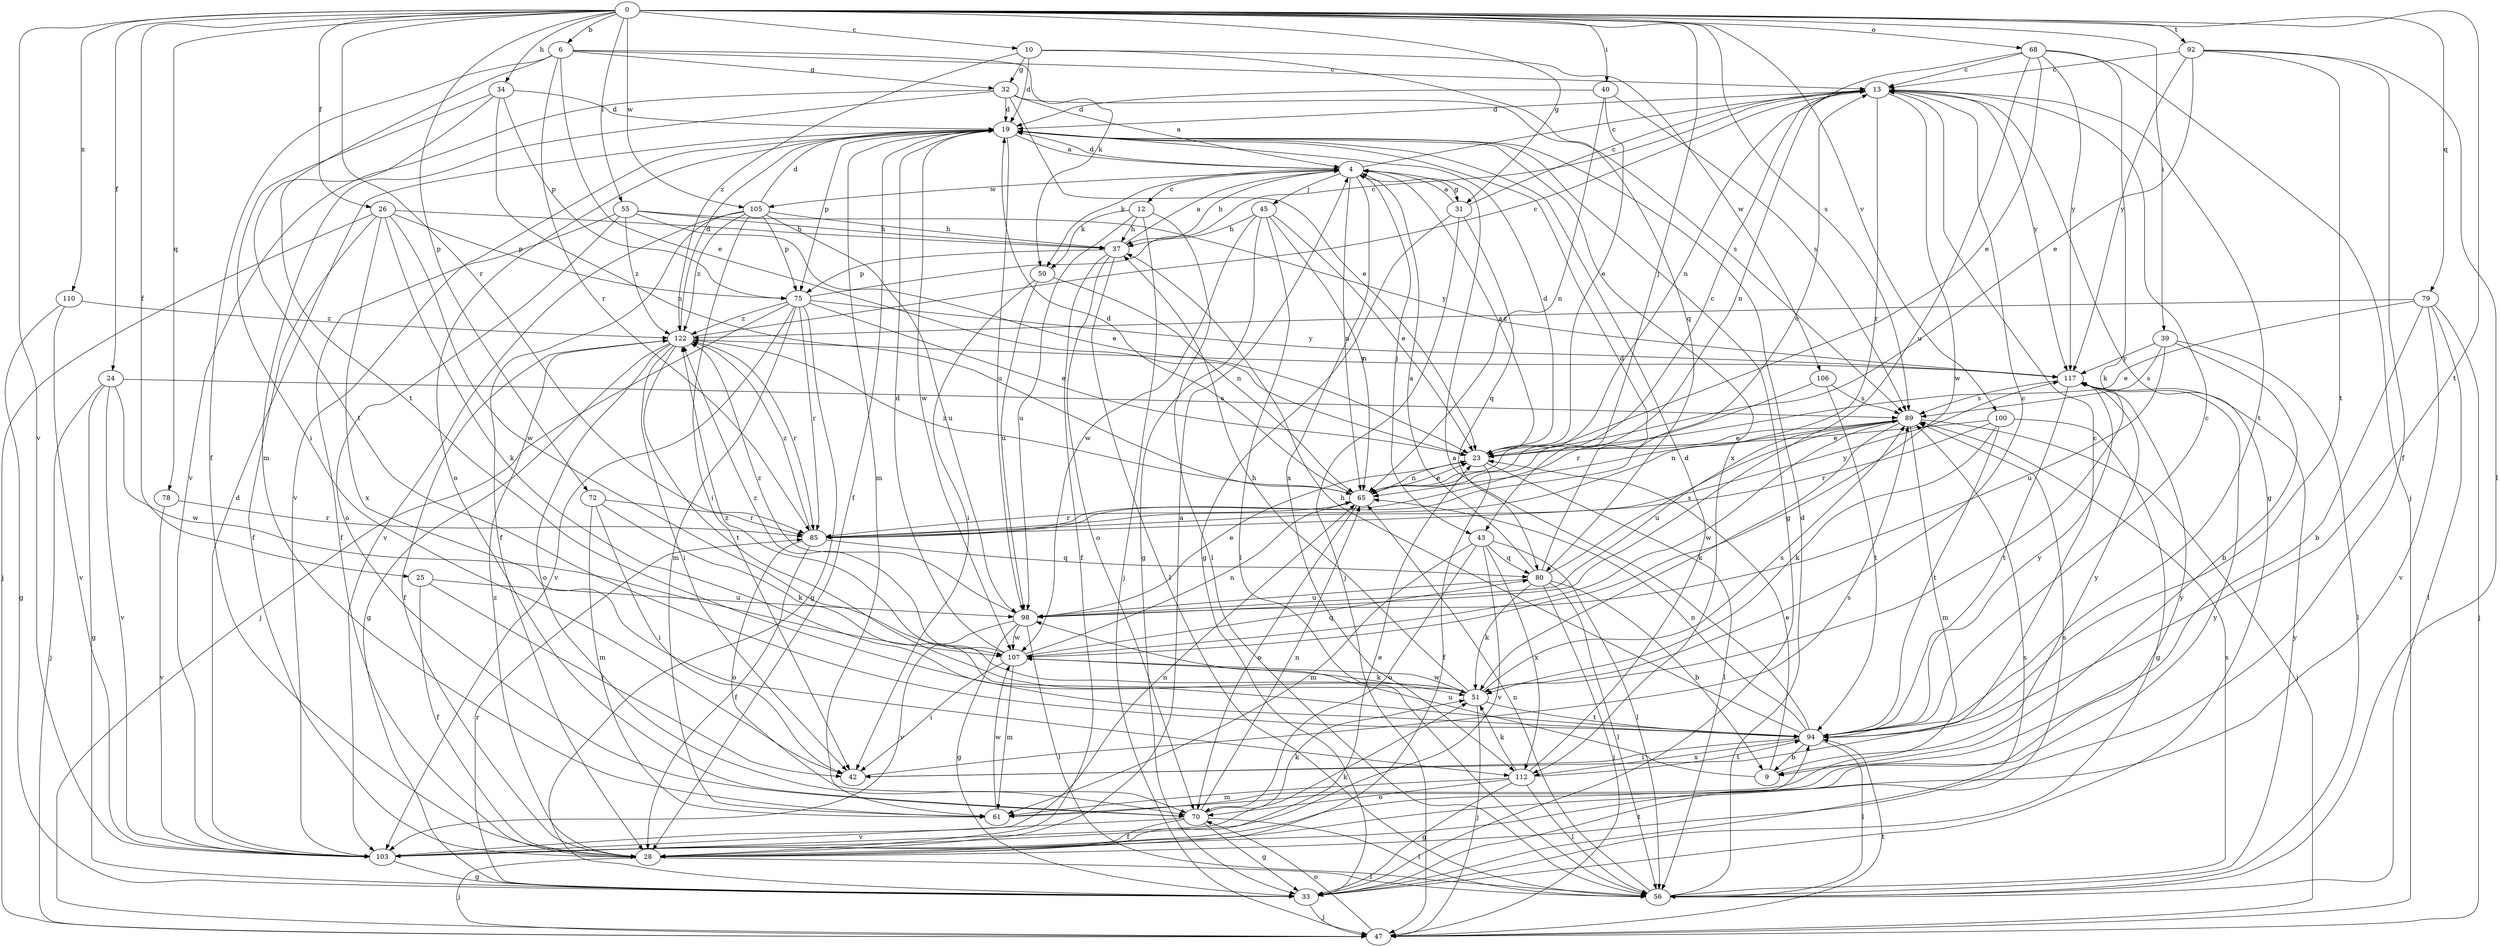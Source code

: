 strict digraph  {
0;
4;
6;
9;
10;
12;
13;
19;
23;
24;
25;
26;
28;
31;
32;
33;
34;
37;
39;
40;
42;
43;
45;
47;
50;
51;
55;
56;
61;
65;
68;
70;
72;
75;
78;
79;
80;
85;
89;
92;
94;
98;
100;
103;
105;
106;
107;
110;
112;
117;
122;
0 -> 6  [label=b];
0 -> 10  [label=c];
0 -> 24  [label=f];
0 -> 25  [label=f];
0 -> 26  [label=f];
0 -> 31  [label=g];
0 -> 34  [label=h];
0 -> 39  [label=i];
0 -> 40  [label=i];
0 -> 43  [label=j];
0 -> 55  [label=l];
0 -> 68  [label=o];
0 -> 72  [label=p];
0 -> 78  [label=q];
0 -> 79  [label=q];
0 -> 85  [label=r];
0 -> 89  [label=s];
0 -> 92  [label=t];
0 -> 94  [label=t];
0 -> 100  [label=v];
0 -> 103  [label=v];
0 -> 105  [label=w];
0 -> 110  [label=x];
4 -> 12  [label=c];
4 -> 13  [label=c];
4 -> 19  [label=d];
4 -> 31  [label=g];
4 -> 37  [label=h];
4 -> 43  [label=j];
4 -> 45  [label=j];
4 -> 50  [label=k];
4 -> 65  [label=n];
4 -> 105  [label=w];
4 -> 112  [label=x];
6 -> 13  [label=c];
6 -> 23  [label=e];
6 -> 28  [label=f];
6 -> 32  [label=g];
6 -> 50  [label=k];
6 -> 85  [label=r];
6 -> 94  [label=t];
9 -> 23  [label=e];
9 -> 98  [label=u];
9 -> 117  [label=y];
10 -> 19  [label=d];
10 -> 32  [label=g];
10 -> 80  [label=q];
10 -> 106  [label=w];
10 -> 122  [label=z];
12 -> 37  [label=h];
12 -> 47  [label=j];
12 -> 50  [label=k];
12 -> 56  [label=l];
12 -> 98  [label=u];
13 -> 19  [label=d];
13 -> 33  [label=g];
13 -> 65  [label=n];
13 -> 85  [label=r];
13 -> 94  [label=t];
13 -> 107  [label=w];
13 -> 117  [label=y];
19 -> 4  [label=a];
19 -> 28  [label=f];
19 -> 33  [label=g];
19 -> 61  [label=m];
19 -> 70  [label=o];
19 -> 75  [label=p];
19 -> 98  [label=u];
19 -> 103  [label=v];
19 -> 107  [label=w];
19 -> 112  [label=x];
23 -> 4  [label=a];
23 -> 19  [label=d];
23 -> 28  [label=f];
23 -> 56  [label=l];
23 -> 65  [label=n];
24 -> 33  [label=g];
24 -> 47  [label=j];
24 -> 89  [label=s];
24 -> 103  [label=v];
24 -> 107  [label=w];
25 -> 28  [label=f];
25 -> 42  [label=i];
25 -> 98  [label=u];
26 -> 28  [label=f];
26 -> 37  [label=h];
26 -> 47  [label=j];
26 -> 51  [label=k];
26 -> 75  [label=p];
26 -> 107  [label=w];
26 -> 112  [label=x];
28 -> 4  [label=a];
28 -> 23  [label=e];
28 -> 47  [label=j];
28 -> 56  [label=l];
28 -> 89  [label=s];
28 -> 122  [label=z];
31 -> 4  [label=a];
31 -> 13  [label=c];
31 -> 33  [label=g];
31 -> 47  [label=j];
31 -> 80  [label=q];
32 -> 4  [label=a];
32 -> 19  [label=d];
32 -> 23  [label=e];
32 -> 61  [label=m];
32 -> 89  [label=s];
32 -> 103  [label=v];
33 -> 47  [label=j];
33 -> 85  [label=r];
33 -> 89  [label=s];
33 -> 94  [label=t];
34 -> 19  [label=d];
34 -> 42  [label=i];
34 -> 65  [label=n];
34 -> 75  [label=p];
34 -> 94  [label=t];
37 -> 4  [label=a];
37 -> 28  [label=f];
37 -> 56  [label=l];
37 -> 70  [label=o];
37 -> 75  [label=p];
39 -> 9  [label=b];
39 -> 56  [label=l];
39 -> 89  [label=s];
39 -> 98  [label=u];
39 -> 117  [label=y];
40 -> 19  [label=d];
40 -> 23  [label=e];
40 -> 65  [label=n];
40 -> 89  [label=s];
42 -> 13  [label=c];
42 -> 89  [label=s];
43 -> 56  [label=l];
43 -> 61  [label=m];
43 -> 70  [label=o];
43 -> 80  [label=q];
43 -> 103  [label=v];
43 -> 112  [label=x];
45 -> 23  [label=e];
45 -> 33  [label=g];
45 -> 37  [label=h];
45 -> 56  [label=l];
45 -> 65  [label=n];
45 -> 107  [label=w];
47 -> 70  [label=o];
47 -> 94  [label=t];
50 -> 42  [label=i];
50 -> 65  [label=n];
50 -> 98  [label=u];
51 -> 13  [label=c];
51 -> 37  [label=h];
51 -> 47  [label=j];
51 -> 89  [label=s];
51 -> 94  [label=t];
51 -> 107  [label=w];
51 -> 122  [label=z];
55 -> 23  [label=e];
55 -> 28  [label=f];
55 -> 37  [label=h];
55 -> 70  [label=o];
55 -> 117  [label=y];
55 -> 122  [label=z];
56 -> 19  [label=d];
56 -> 65  [label=n];
56 -> 89  [label=s];
56 -> 117  [label=y];
61 -> 107  [label=w];
61 -> 117  [label=y];
65 -> 13  [label=c];
65 -> 19  [label=d];
65 -> 23  [label=e];
65 -> 70  [label=o];
65 -> 85  [label=r];
65 -> 122  [label=z];
68 -> 13  [label=c];
68 -> 23  [label=e];
68 -> 47  [label=j];
68 -> 51  [label=k];
68 -> 65  [label=n];
68 -> 98  [label=u];
68 -> 117  [label=y];
70 -> 28  [label=f];
70 -> 33  [label=g];
70 -> 51  [label=k];
70 -> 56  [label=l];
70 -> 65  [label=n];
70 -> 103  [label=v];
72 -> 42  [label=i];
72 -> 51  [label=k];
72 -> 61  [label=m];
72 -> 85  [label=r];
75 -> 13  [label=c];
75 -> 23  [label=e];
75 -> 33  [label=g];
75 -> 47  [label=j];
75 -> 61  [label=m];
75 -> 85  [label=r];
75 -> 103  [label=v];
75 -> 117  [label=y];
75 -> 122  [label=z];
78 -> 85  [label=r];
78 -> 103  [label=v];
79 -> 9  [label=b];
79 -> 23  [label=e];
79 -> 47  [label=j];
79 -> 56  [label=l];
79 -> 103  [label=v];
79 -> 122  [label=z];
80 -> 4  [label=a];
80 -> 9  [label=b];
80 -> 19  [label=d];
80 -> 47  [label=j];
80 -> 51  [label=k];
80 -> 56  [label=l];
80 -> 89  [label=s];
80 -> 98  [label=u];
85 -> 13  [label=c];
85 -> 28  [label=f];
85 -> 70  [label=o];
85 -> 80  [label=q];
85 -> 117  [label=y];
85 -> 122  [label=z];
89 -> 23  [label=e];
89 -> 47  [label=j];
89 -> 51  [label=k];
89 -> 61  [label=m];
89 -> 65  [label=n];
89 -> 98  [label=u];
89 -> 107  [label=w];
92 -> 13  [label=c];
92 -> 23  [label=e];
92 -> 28  [label=f];
92 -> 56  [label=l];
92 -> 94  [label=t];
92 -> 117  [label=y];
94 -> 4  [label=a];
94 -> 9  [label=b];
94 -> 13  [label=c];
94 -> 37  [label=h];
94 -> 42  [label=i];
94 -> 56  [label=l];
94 -> 65  [label=n];
94 -> 112  [label=x];
94 -> 117  [label=y];
98 -> 23  [label=e];
98 -> 33  [label=g];
98 -> 56  [label=l];
98 -> 103  [label=v];
98 -> 107  [label=w];
98 -> 122  [label=z];
100 -> 23  [label=e];
100 -> 33  [label=g];
100 -> 51  [label=k];
100 -> 85  [label=r];
100 -> 94  [label=t];
103 -> 19  [label=d];
103 -> 33  [label=g];
103 -> 51  [label=k];
103 -> 65  [label=n];
103 -> 117  [label=y];
105 -> 19  [label=d];
105 -> 28  [label=f];
105 -> 37  [label=h];
105 -> 42  [label=i];
105 -> 75  [label=p];
105 -> 98  [label=u];
105 -> 103  [label=v];
105 -> 122  [label=z];
106 -> 85  [label=r];
106 -> 89  [label=s];
106 -> 94  [label=t];
107 -> 19  [label=d];
107 -> 42  [label=i];
107 -> 51  [label=k];
107 -> 61  [label=m];
107 -> 65  [label=n];
107 -> 80  [label=q];
107 -> 122  [label=z];
110 -> 33  [label=g];
110 -> 103  [label=v];
110 -> 122  [label=z];
112 -> 19  [label=d];
112 -> 33  [label=g];
112 -> 51  [label=k];
112 -> 56  [label=l];
112 -> 61  [label=m];
112 -> 70  [label=o];
112 -> 94  [label=t];
117 -> 89  [label=s];
117 -> 94  [label=t];
122 -> 13  [label=c];
122 -> 19  [label=d];
122 -> 28  [label=f];
122 -> 33  [label=g];
122 -> 42  [label=i];
122 -> 70  [label=o];
122 -> 85  [label=r];
122 -> 94  [label=t];
122 -> 117  [label=y];
}
